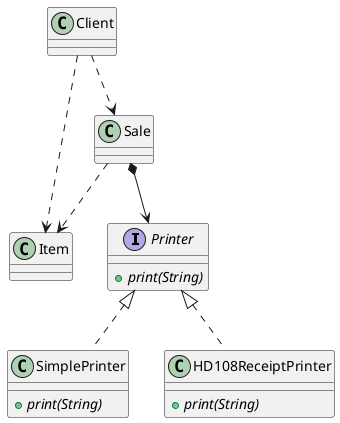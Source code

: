 @startuml
interface Printer {
    + {abstract} print(String)
}

class SimplePrinter implements Printer {
    + {abstract} print(String)
}

class HD108ReceiptPrinter implements Printer {
    + {abstract} print(String)
}

Client ..> Item
Client ..> Sale

Sale ..> Item
Sale *--> Printer
@enduml